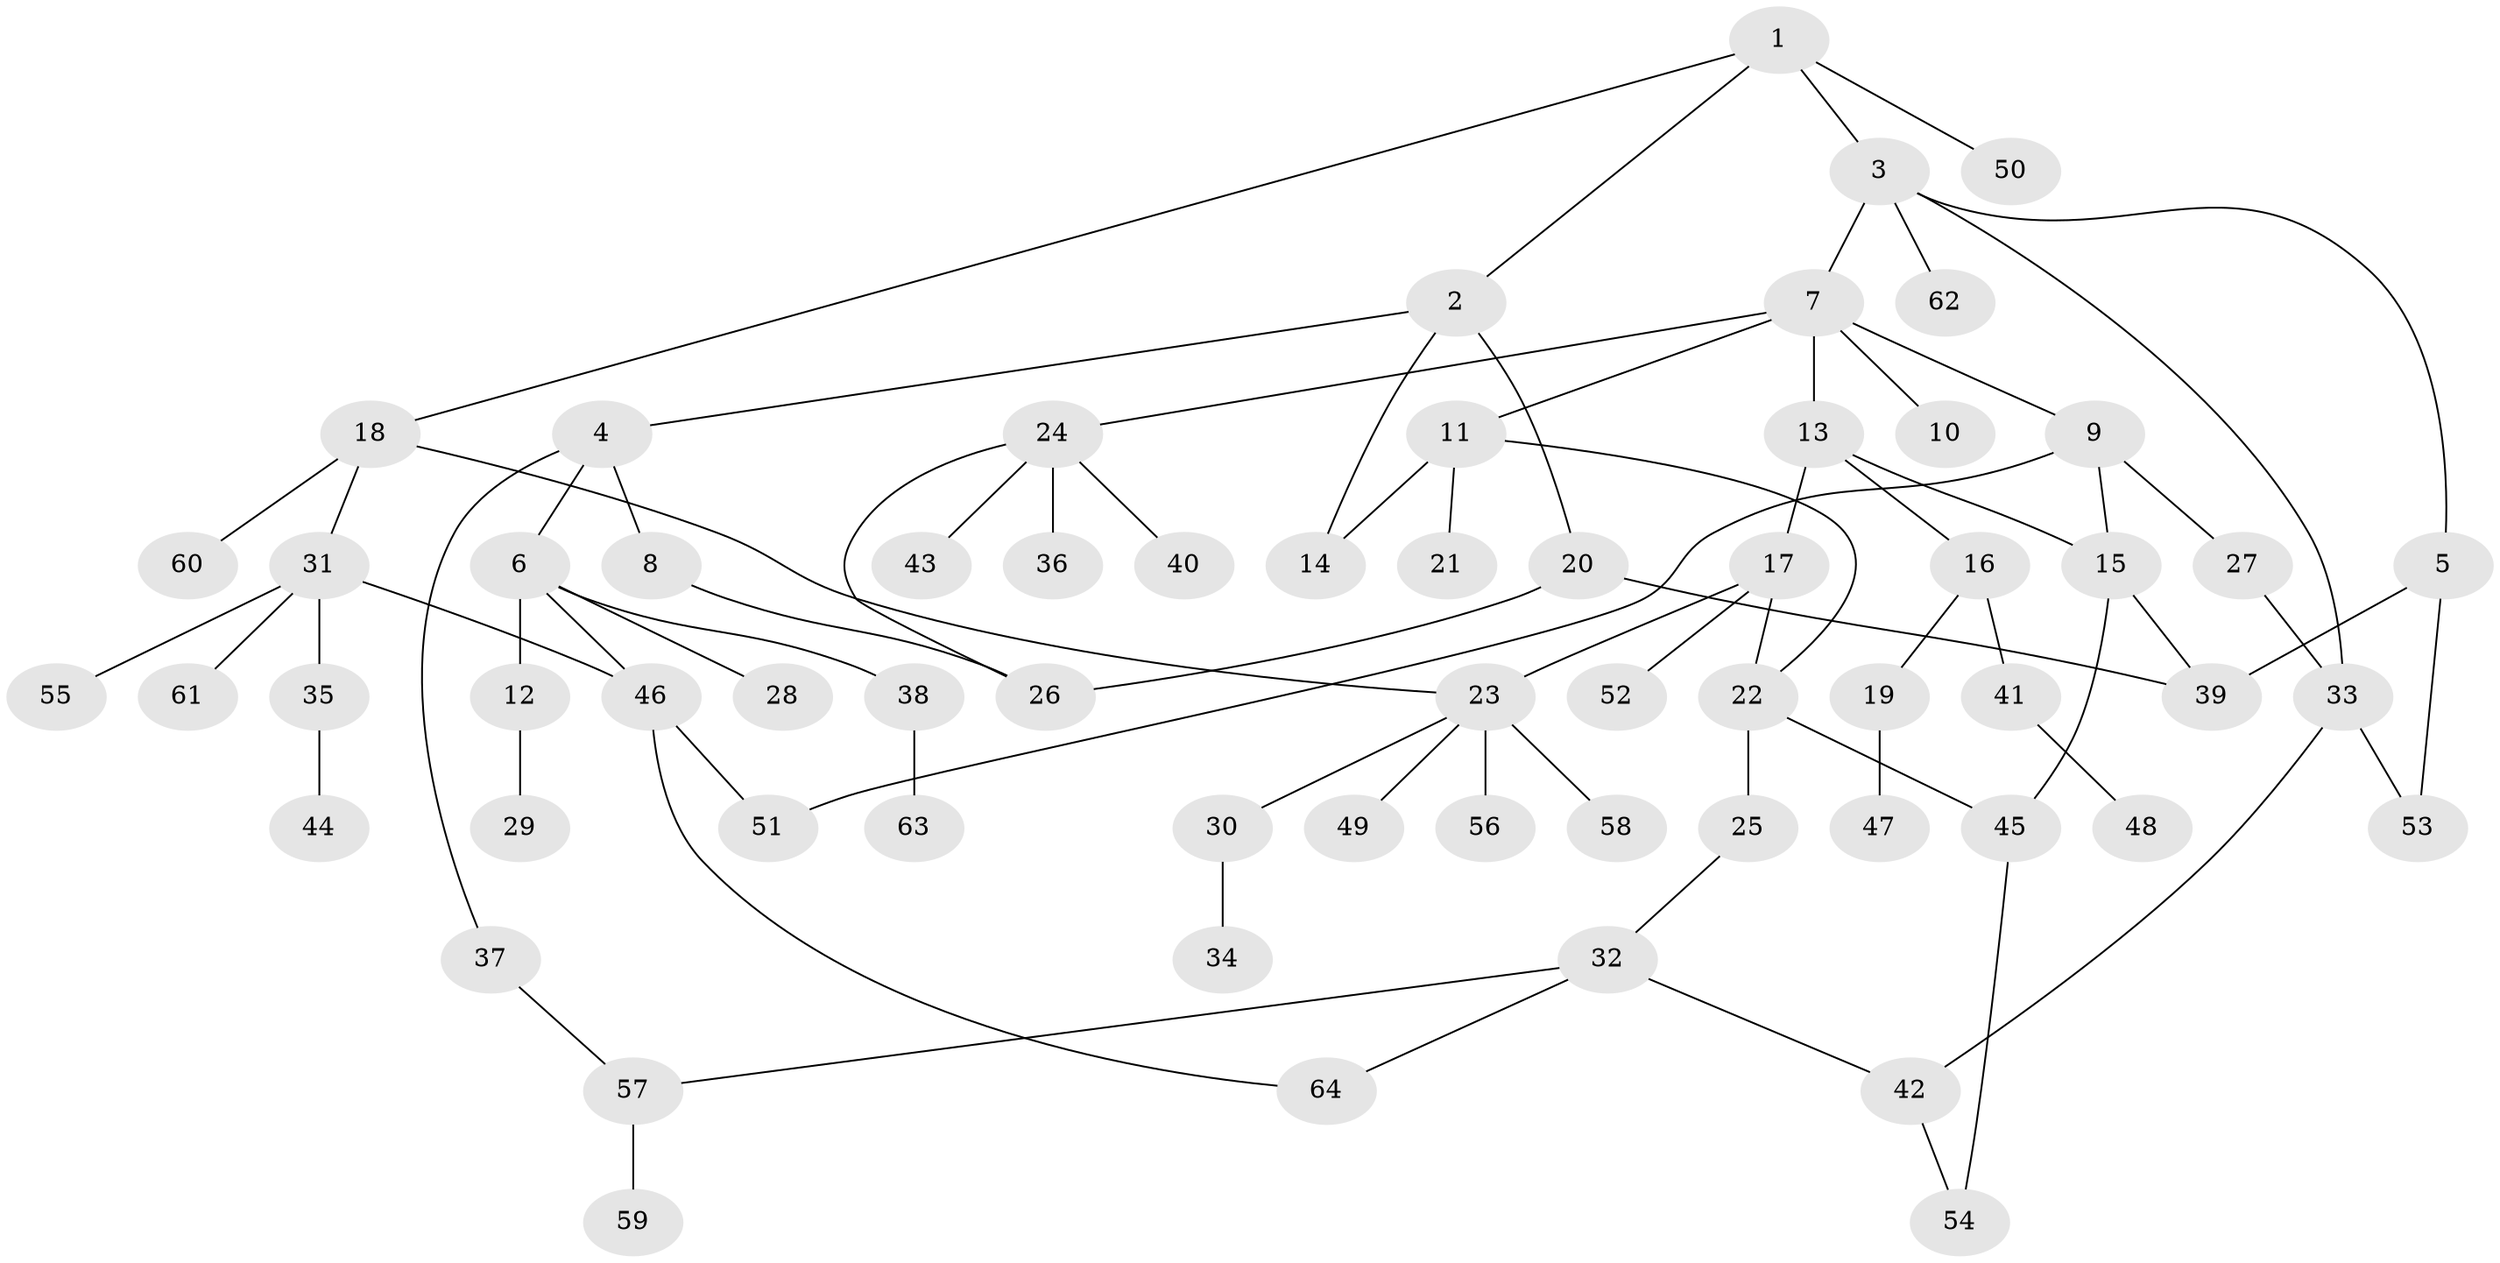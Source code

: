 // coarse degree distribution, {3: 0.23076923076923078, 6: 0.07692307692307693, 4: 0.1794871794871795, 7: 0.02564102564102564, 5: 0.05128205128205128, 1: 0.358974358974359, 2: 0.07692307692307693}
// Generated by graph-tools (version 1.1) at 2025/23/03/03/25 07:23:30]
// undirected, 64 vertices, 80 edges
graph export_dot {
graph [start="1"]
  node [color=gray90,style=filled];
  1;
  2;
  3;
  4;
  5;
  6;
  7;
  8;
  9;
  10;
  11;
  12;
  13;
  14;
  15;
  16;
  17;
  18;
  19;
  20;
  21;
  22;
  23;
  24;
  25;
  26;
  27;
  28;
  29;
  30;
  31;
  32;
  33;
  34;
  35;
  36;
  37;
  38;
  39;
  40;
  41;
  42;
  43;
  44;
  45;
  46;
  47;
  48;
  49;
  50;
  51;
  52;
  53;
  54;
  55;
  56;
  57;
  58;
  59;
  60;
  61;
  62;
  63;
  64;
  1 -- 2;
  1 -- 3;
  1 -- 18;
  1 -- 50;
  2 -- 4;
  2 -- 14;
  2 -- 20;
  3 -- 5;
  3 -- 7;
  3 -- 62;
  3 -- 33;
  4 -- 6;
  4 -- 8;
  4 -- 37;
  5 -- 53;
  5 -- 39;
  6 -- 12;
  6 -- 28;
  6 -- 38;
  6 -- 46;
  7 -- 9;
  7 -- 10;
  7 -- 11;
  7 -- 13;
  7 -- 24;
  8 -- 26;
  9 -- 15;
  9 -- 27;
  9 -- 51;
  11 -- 21;
  11 -- 14;
  11 -- 22;
  12 -- 29;
  13 -- 16;
  13 -- 17;
  13 -- 15;
  15 -- 45;
  15 -- 39;
  16 -- 19;
  16 -- 41;
  17 -- 22;
  17 -- 23;
  17 -- 52;
  18 -- 31;
  18 -- 60;
  18 -- 23;
  19 -- 47;
  20 -- 39;
  20 -- 26;
  22 -- 25;
  22 -- 45;
  23 -- 30;
  23 -- 49;
  23 -- 56;
  23 -- 58;
  24 -- 26;
  24 -- 36;
  24 -- 40;
  24 -- 43;
  25 -- 32;
  27 -- 33;
  30 -- 34;
  31 -- 35;
  31 -- 55;
  31 -- 61;
  31 -- 46;
  32 -- 57;
  32 -- 64;
  32 -- 42;
  33 -- 42;
  33 -- 53;
  35 -- 44;
  37 -- 57;
  38 -- 63;
  41 -- 48;
  42 -- 54;
  45 -- 54;
  46 -- 64;
  46 -- 51;
  57 -- 59;
}
